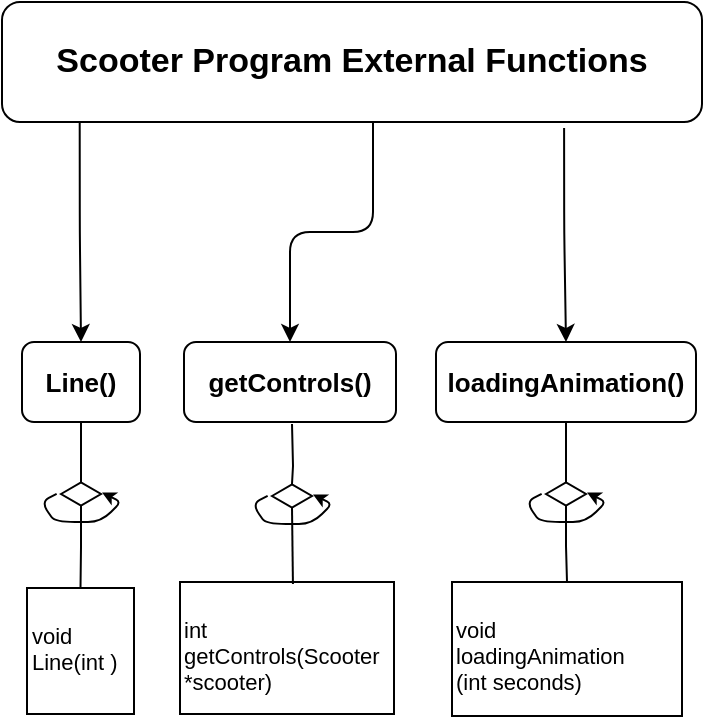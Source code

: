 <mxfile>
    <diagram name="Page-1" id="hHpF1baUSTz2clY-Ota8">
        <mxGraphModel dx="625" dy="656" grid="0" gridSize="1" guides="1" tooltips="1" connect="1" arrows="1" fold="1" page="1" pageScale="1" pageWidth="1100" pageHeight="850" background="#FFFFFF" math="0" shadow="0">
            <root>
                <mxCell id="0"/>
                <mxCell id="1" parent="0"/>
                <mxCell id="59" style="edgeStyle=orthogonalEdgeStyle;html=1;exitX=0.803;exitY=1.05;exitDx=0;exitDy=0;strokeColor=#000000;exitPerimeter=0;" parent="1" source="AFJ6fUOBSR2v7E0Lf3oa-3" target="53" edge="1">
                    <mxGeometry relative="1" as="geometry"/>
                </mxCell>
                <mxCell id="AFJ6fUOBSR2v7E0Lf3oa-3" value="&lt;p class=&quot;MsoNormal&quot; style=&quot;font-size: 17px;&quot;&gt;Scooter Program External Functions&lt;/p&gt;" style="rounded=1;whiteSpace=wrap;html=1;fillStyle=auto;strokeColor=#000000;fontColor=#000000;fillColor=#ffffff;fontSize=17;fontStyle=1" parent="1" vertex="1">
                    <mxGeometry x="375" y="30" width="350" height="60" as="geometry"/>
                </mxCell>
                <mxCell id="52" style="rounded=0;orthogonalLoop=1;jettySize=auto;html=1;exitX=0.5;exitY=1;exitDx=0;exitDy=0;fontSize=17;fontColor=#000000;startArrow=none;edgeStyle=orthogonalEdgeStyle;startFill=0;endArrow=none;endFill=0;strokeColor=#000000;" parent="1" source="57" target="54" edge="1">
                    <mxGeometry relative="1" as="geometry"/>
                </mxCell>
                <mxCell id="53" value="loadingAnimation()" style="rounded=1;whiteSpace=wrap;html=1;fillStyle=auto;strokeColor=#000000;fontColor=#000000;fillColor=#ffffff;fontSize=13;fontStyle=1" parent="1" vertex="1">
                    <mxGeometry x="592" y="200" width="130" height="40" as="geometry"/>
                </mxCell>
                <mxCell id="54" value="&lt;p class=&quot;MsoNormal&quot;&gt;&lt;/p&gt;void&lt;br&gt;loadingAnimation&lt;br&gt;(int seconds)&lt;span&gt;&lt;br&gt;&lt;/span&gt;" style="rounded=0;whiteSpace=wrap;html=1;fillStyle=auto;strokeColor=#000000;fontSize=11;fontColor=#000000;fillColor=#ffffff;align=left;verticalAlign=top;" parent="1" vertex="1">
                    <mxGeometry x="600" y="320" width="115" height="67" as="geometry"/>
                </mxCell>
                <mxCell id="55" value="" style="endArrow=classic;html=1;rounded=1;strokeWidth=1;fontSize=17;fontColor=#000000;startSize=6;endSize=4;entryX=1.026;entryY=0.435;entryDx=0;entryDy=0;entryPerimeter=0;exitX=-0.109;exitY=0.496;exitDx=0;exitDy=0;exitPerimeter=0;strokeColor=#000000;" parent="1" source="57" target="57" edge="1">
                    <mxGeometry width="50" height="50" relative="1" as="geometry">
                        <mxPoint x="617" y="290" as="sourcePoint"/>
                        <mxPoint x="707" y="270" as="targetPoint"/>
                        <Array as="points">
                            <mxPoint x="637" y="280"/>
                            <mxPoint x="644" y="290"/>
                            <mxPoint x="667" y="290"/>
                            <mxPoint x="677" y="280"/>
                        </Array>
                    </mxGeometry>
                </mxCell>
                <mxCell id="56" value="" style="rounded=0;orthogonalLoop=1;jettySize=auto;html=1;exitX=0.5;exitY=1;exitDx=0;exitDy=0;fontSize=17;fontColor=#000000;endArrow=none;edgeStyle=orthogonalEdgeStyle;startArrow=none;startFill=0;endFill=0;strokeColor=#000000;" parent="1" source="53" target="57" edge="1">
                    <mxGeometry relative="1" as="geometry">
                        <mxPoint x="709" y="240" as="sourcePoint"/>
                        <mxPoint x="718" y="320" as="targetPoint"/>
                    </mxGeometry>
                </mxCell>
                <mxCell id="57" value="" style="html=1;whiteSpace=wrap;aspect=fixed;shape=isoRectangle;fillStyle=auto;strokeColor=#000000;fontSize=17;fontColor=#000000;fillColor=#ffffff;" parent="1" vertex="1">
                    <mxGeometry x="647" y="270" width="20" height="12" as="geometry"/>
                </mxCell>
                <mxCell id="65" style="edgeStyle=orthogonalEdgeStyle;html=1;exitX=0.111;exitY=1;exitDx=0;exitDy=0;entryX=0.5;entryY=0;entryDx=0;entryDy=0;strokeColor=#000000;exitPerimeter=0;" parent="1" source="AFJ6fUOBSR2v7E0Lf3oa-3" target="67" edge="1">
                    <mxGeometry relative="1" as="geometry">
                        <mxPoint x="245" y="45" as="sourcePoint"/>
                    </mxGeometry>
                </mxCell>
                <mxCell id="66" style="rounded=0;orthogonalLoop=1;jettySize=auto;html=1;exitX=0.5;exitY=1;exitDx=0;exitDy=0;fontSize=17;fontColor=#000000;startArrow=none;edgeStyle=orthogonalEdgeStyle;startFill=0;endArrow=none;endFill=0;strokeColor=#000000;" parent="1" source="71" target="68" edge="1">
                    <mxGeometry relative="1" as="geometry"/>
                </mxCell>
                <mxCell id="67" value="Line()" style="rounded=1;whiteSpace=wrap;html=1;fillStyle=auto;strokeColor=#000000;fontColor=#000000;fillColor=#ffffff;fontSize=13;fontStyle=1" parent="1" vertex="1">
                    <mxGeometry x="385" y="200" width="59" height="40" as="geometry"/>
                </mxCell>
                <mxCell id="68" value="&lt;p class=&quot;MsoNormal&quot;&gt;&lt;/p&gt;void Line(int )&lt;span&gt;&lt;br&gt;&lt;/span&gt;" style="rounded=0;whiteSpace=wrap;html=1;fillStyle=auto;strokeColor=#000000;fontSize=11;fontColor=#000000;fillColor=#ffffff;align=left;verticalAlign=top;" parent="1" vertex="1">
                    <mxGeometry x="387.5" y="323" width="53.5" height="63" as="geometry"/>
                </mxCell>
                <mxCell id="69" value="" style="endArrow=classic;html=1;rounded=1;strokeWidth=1;fontSize=17;fontColor=#000000;startSize=6;endSize=4;entryX=1.026;entryY=0.435;entryDx=0;entryDy=0;entryPerimeter=0;exitX=-0.109;exitY=0.496;exitDx=0;exitDy=0;exitPerimeter=0;strokeColor=#000000;" parent="1" source="71" target="71" edge="1">
                    <mxGeometry width="50" height="50" relative="1" as="geometry">
                        <mxPoint x="374.5" y="290" as="sourcePoint"/>
                        <mxPoint x="464.5" y="270" as="targetPoint"/>
                        <Array as="points">
                            <mxPoint x="394.5" y="280"/>
                            <mxPoint x="401.5" y="290"/>
                            <mxPoint x="424.5" y="290"/>
                            <mxPoint x="434.5" y="280"/>
                        </Array>
                    </mxGeometry>
                </mxCell>
                <mxCell id="70" value="" style="rounded=0;orthogonalLoop=1;jettySize=auto;html=1;exitX=0.5;exitY=1;exitDx=0;exitDy=0;fontSize=17;fontColor=#000000;endArrow=none;edgeStyle=orthogonalEdgeStyle;startArrow=none;startFill=0;endFill=0;strokeColor=#000000;" parent="1" source="67" target="71" edge="1">
                    <mxGeometry relative="1" as="geometry">
                        <mxPoint x="499.5" y="240" as="sourcePoint"/>
                        <mxPoint x="508.5" y="320" as="targetPoint"/>
                    </mxGeometry>
                </mxCell>
                <mxCell id="71" value="" style="html=1;whiteSpace=wrap;aspect=fixed;shape=isoRectangle;fillStyle=auto;strokeColor=#000000;fontSize=17;fontColor=#000000;fillColor=#ffffff;" parent="1" vertex="1">
                    <mxGeometry x="404.5" y="270" width="20" height="12" as="geometry"/>
                </mxCell>
                <mxCell id="112" style="edgeStyle=orthogonalEdgeStyle;html=1;strokeColor=#000000;exitX=0.53;exitY=1.006;exitDx=0;exitDy=0;exitPerimeter=0;" parent="1" source="AFJ6fUOBSR2v7E0Lf3oa-3" target="113" edge="1">
                    <mxGeometry relative="1" as="geometry">
                        <mxPoint x="631.3" y="90.36" as="sourcePoint"/>
                        <mxPoint x="595.059" y="200" as="targetPoint"/>
                    </mxGeometry>
                </mxCell>
                <mxCell id="113" value="getControls()" style="rounded=1;whiteSpace=wrap;html=1;fillStyle=auto;strokeColor=#000000;fontColor=#000000;fillColor=#ffffff;fontSize=13;fontStyle=1" parent="1" vertex="1">
                    <mxGeometry x="466" y="200" width="106" height="40" as="geometry"/>
                </mxCell>
                <mxCell id="114" value="&lt;p class=&quot;MsoNormal&quot;&gt;&lt;/p&gt;int getControls(Scooter *scooter)" style="rounded=0;whiteSpace=wrap;html=1;fillStyle=auto;strokeColor=#000000;fontSize=11;fontColor=#000000;fillColor=#ffffff;align=left;verticalAlign=top;" parent="1" vertex="1">
                    <mxGeometry x="464" y="320" width="107" height="66" as="geometry"/>
                </mxCell>
                <mxCell id="115" style="rounded=0;orthogonalLoop=1;jettySize=auto;html=1;exitX=0.5;exitY=1;exitDx=0;exitDy=0;fontSize=17;fontColor=#000000;startArrow=none;edgeStyle=orthogonalEdgeStyle;startFill=0;endArrow=none;endFill=0;strokeColor=#000000;" parent="1" source="118" edge="1">
                    <mxGeometry relative="1" as="geometry">
                        <mxPoint x="520.471" y="321" as="targetPoint"/>
                    </mxGeometry>
                </mxCell>
                <mxCell id="116" value="" style="endArrow=classic;html=1;rounded=1;strokeWidth=1;fontSize=17;fontColor=#000000;startSize=6;endSize=4;entryX=1.026;entryY=0.435;entryDx=0;entryDy=0;entryPerimeter=0;exitX=-0.109;exitY=0.496;exitDx=0;exitDy=0;exitPerimeter=0;strokeColor=#000000;" parent="1" source="118" target="118" edge="1">
                    <mxGeometry width="50" height="50" relative="1" as="geometry">
                        <mxPoint x="480" y="291" as="sourcePoint"/>
                        <mxPoint x="570" y="271" as="targetPoint"/>
                        <Array as="points">
                            <mxPoint x="500" y="281"/>
                            <mxPoint x="507" y="291"/>
                            <mxPoint x="530" y="291"/>
                            <mxPoint x="540" y="281"/>
                        </Array>
                    </mxGeometry>
                </mxCell>
                <mxCell id="117" value="" style="rounded=0;orthogonalLoop=1;jettySize=auto;html=1;exitX=0.5;exitY=1;exitDx=0;exitDy=0;fontSize=17;fontColor=#000000;endArrow=none;edgeStyle=orthogonalEdgeStyle;startArrow=none;startFill=0;endFill=0;strokeColor=#000000;" parent="1" target="118" edge="1">
                    <mxGeometry relative="1" as="geometry">
                        <mxPoint x="520" y="241" as="sourcePoint"/>
                        <mxPoint x="581" y="321" as="targetPoint"/>
                    </mxGeometry>
                </mxCell>
                <mxCell id="118" value="" style="html=1;whiteSpace=wrap;aspect=fixed;shape=isoRectangle;fillStyle=auto;strokeColor=#000000;fontSize=17;fontColor=#000000;fillColor=#ffffff;" parent="1" vertex="1">
                    <mxGeometry x="510" y="271" width="20" height="12" as="geometry"/>
                </mxCell>
            </root>
        </mxGraphModel>
    </diagram>
</mxfile>